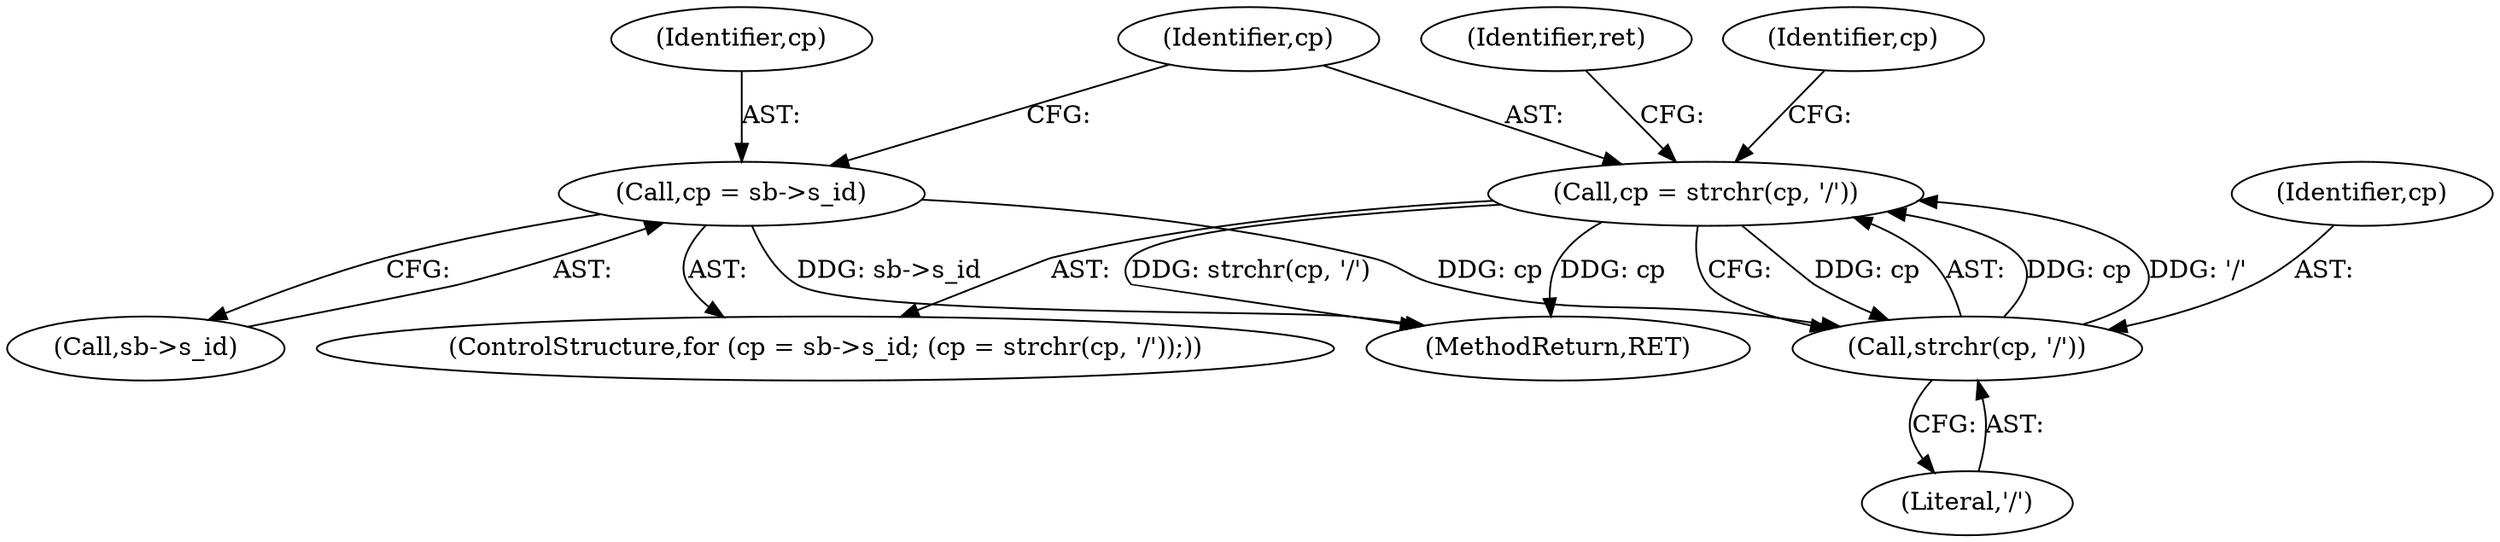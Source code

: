 digraph "0_linux_0449641130f5652b344ef6fa39fa019d7e94660a@API" {
"1000257" [label="(Call,cp = strchr(cp, '/'))"];
"1000259" [label="(Call,strchr(cp, '/'))"];
"1000252" [label="(Call,cp = sb->s_id)"];
"1000257" [label="(Call,cp = strchr(cp, '/'))"];
"1000260" [label="(Identifier,cp)"];
"1002227" [label="(MethodReturn,RET)"];
"1000252" [label="(Call,cp = sb->s_id)"];
"1000261" [label="(Literal,'/')"];
"1000257" [label="(Call,cp = strchr(cp, '/'))"];
"1000254" [label="(Call,sb->s_id)"];
"1000253" [label="(Identifier,cp)"];
"1000251" [label="(ControlStructure,for (cp = sb->s_id; (cp = strchr(cp, '/'));))"];
"1000258" [label="(Identifier,cp)"];
"1000264" [label="(Identifier,cp)"];
"1000259" [label="(Call,strchr(cp, '/'))"];
"1000267" [label="(Identifier,ret)"];
"1000257" -> "1000251"  [label="AST: "];
"1000257" -> "1000259"  [label="CFG: "];
"1000258" -> "1000257"  [label="AST: "];
"1000259" -> "1000257"  [label="AST: "];
"1000264" -> "1000257"  [label="CFG: "];
"1000267" -> "1000257"  [label="CFG: "];
"1000257" -> "1002227"  [label="DDG: strchr(cp, '/')"];
"1000257" -> "1002227"  [label="DDG: cp"];
"1000259" -> "1000257"  [label="DDG: cp"];
"1000259" -> "1000257"  [label="DDG: '/'"];
"1000257" -> "1000259"  [label="DDG: cp"];
"1000259" -> "1000261"  [label="CFG: "];
"1000260" -> "1000259"  [label="AST: "];
"1000261" -> "1000259"  [label="AST: "];
"1000252" -> "1000259"  [label="DDG: cp"];
"1000252" -> "1000251"  [label="AST: "];
"1000252" -> "1000254"  [label="CFG: "];
"1000253" -> "1000252"  [label="AST: "];
"1000254" -> "1000252"  [label="AST: "];
"1000258" -> "1000252"  [label="CFG: "];
"1000252" -> "1002227"  [label="DDG: sb->s_id"];
}
